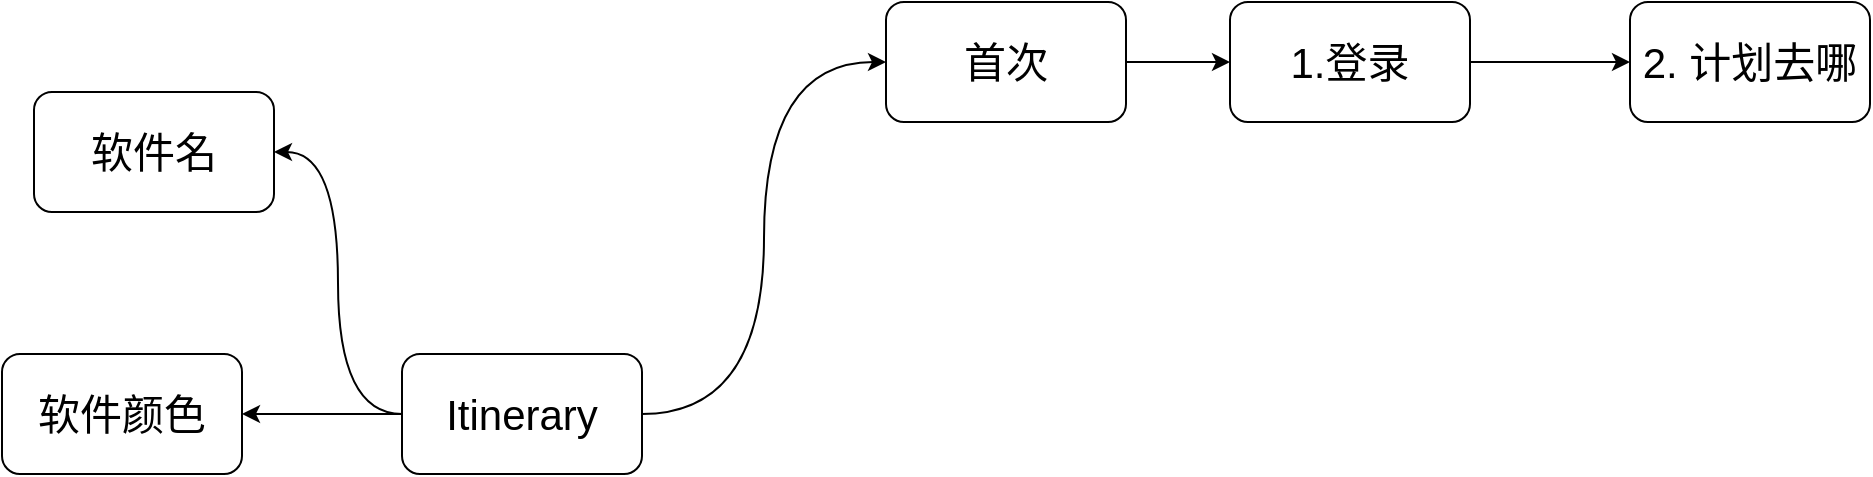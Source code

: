 <mxfile version="24.4.0" type="github">
  <diagram name="Page-1" id="_xi6Wx_7S5UfhA1Rrceh">
    <mxGraphModel dx="2758" dy="1239" grid="0" gridSize="10" guides="1" tooltips="1" connect="1" arrows="1" fold="1" page="0" pageScale="1" pageWidth="827" pageHeight="1169" math="0" shadow="0">
      <root>
        <mxCell id="0" />
        <mxCell id="1" parent="0" />
        <mxCell id="cBgklGd9g9aZScbTZ4iY-3" value="" style="edgeStyle=orthogonalEdgeStyle;rounded=0;orthogonalLoop=1;jettySize=auto;html=1;curved=1;entryX=0;entryY=0.5;entryDx=0;entryDy=0;" edge="1" parent="1" source="cBgklGd9g9aZScbTZ4iY-1" target="cBgklGd9g9aZScbTZ4iY-2">
          <mxGeometry relative="1" as="geometry" />
        </mxCell>
        <mxCell id="cBgklGd9g9aZScbTZ4iY-9" value="" style="edgeStyle=orthogonalEdgeStyle;rounded=0;orthogonalLoop=1;jettySize=auto;html=1;entryX=1;entryY=0.5;entryDx=0;entryDy=0;curved=1;" edge="1" parent="1" source="cBgklGd9g9aZScbTZ4iY-1" target="cBgklGd9g9aZScbTZ4iY-8">
          <mxGeometry relative="1" as="geometry" />
        </mxCell>
        <mxCell id="cBgklGd9g9aZScbTZ4iY-11" value="" style="edgeStyle=orthogonalEdgeStyle;rounded=0;orthogonalLoop=1;jettySize=auto;html=1;" edge="1" parent="1" source="cBgklGd9g9aZScbTZ4iY-1" target="cBgklGd9g9aZScbTZ4iY-10">
          <mxGeometry relative="1" as="geometry" />
        </mxCell>
        <mxCell id="cBgklGd9g9aZScbTZ4iY-1" value="Itinerary" style="rounded=1;whiteSpace=wrap;html=1;fontSize=21;" vertex="1" parent="1">
          <mxGeometry x="-157" y="402" width="120" height="60" as="geometry" />
        </mxCell>
        <mxCell id="cBgklGd9g9aZScbTZ4iY-5" value="" style="edgeStyle=orthogonalEdgeStyle;rounded=0;orthogonalLoop=1;jettySize=auto;html=1;" edge="1" parent="1" source="cBgklGd9g9aZScbTZ4iY-2" target="cBgklGd9g9aZScbTZ4iY-4">
          <mxGeometry relative="1" as="geometry" />
        </mxCell>
        <mxCell id="cBgklGd9g9aZScbTZ4iY-2" value="首次" style="whiteSpace=wrap;html=1;fontSize=21;rounded=1;" vertex="1" parent="1">
          <mxGeometry x="85" y="226" width="120" height="60" as="geometry" />
        </mxCell>
        <mxCell id="cBgklGd9g9aZScbTZ4iY-7" value="" style="edgeStyle=orthogonalEdgeStyle;rounded=0;orthogonalLoop=1;jettySize=auto;html=1;" edge="1" parent="1" source="cBgklGd9g9aZScbTZ4iY-4" target="cBgklGd9g9aZScbTZ4iY-6">
          <mxGeometry relative="1" as="geometry" />
        </mxCell>
        <mxCell id="cBgklGd9g9aZScbTZ4iY-4" value="1.登录" style="whiteSpace=wrap;html=1;fontSize=21;rounded=1;" vertex="1" parent="1">
          <mxGeometry x="257" y="226" width="120" height="60" as="geometry" />
        </mxCell>
        <mxCell id="cBgklGd9g9aZScbTZ4iY-6" value="2. 计划去哪" style="whiteSpace=wrap;html=1;fontSize=21;rounded=1;" vertex="1" parent="1">
          <mxGeometry x="457" y="226" width="120" height="60" as="geometry" />
        </mxCell>
        <mxCell id="cBgklGd9g9aZScbTZ4iY-8" value="软件名" style="whiteSpace=wrap;html=1;fontSize=21;rounded=1;" vertex="1" parent="1">
          <mxGeometry x="-341" y="271" width="120" height="60" as="geometry" />
        </mxCell>
        <mxCell id="cBgklGd9g9aZScbTZ4iY-10" value="软件颜色" style="whiteSpace=wrap;html=1;fontSize=21;rounded=1;" vertex="1" parent="1">
          <mxGeometry x="-357" y="402" width="120" height="60" as="geometry" />
        </mxCell>
      </root>
    </mxGraphModel>
  </diagram>
</mxfile>

